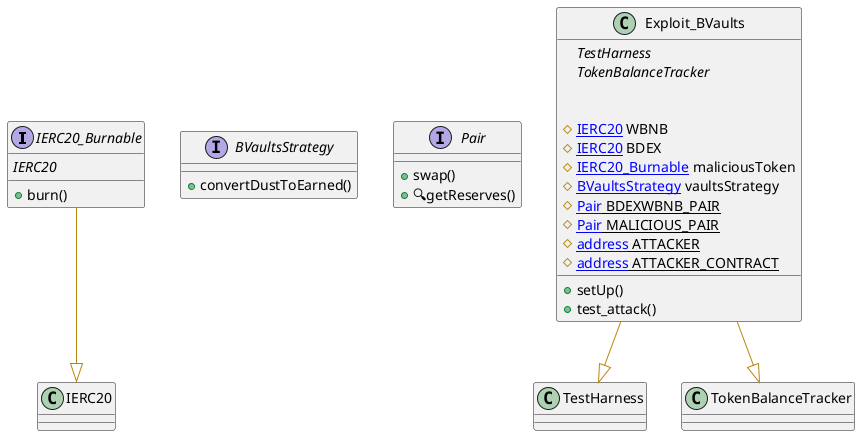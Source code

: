 @startuml


interface IERC20_Burnable {
    ' -- inheritance --
	{abstract}IERC20

    ' -- usingFor --

    ' -- vars --

    ' -- methods --
	+burn()

}


interface BVaultsStrategy {
    ' -- inheritance --

    ' -- usingFor --

    ' -- vars --

    ' -- methods --
	+convertDustToEarned()

}


interface Pair {
    ' -- inheritance --

    ' -- usingFor --

    ' -- vars --

    ' -- methods --
	+swap()
	+🔍getReserves()

}


class Exploit_BVaults {
    ' -- inheritance --
	{abstract}TestHarness
	{abstract}TokenBalanceTracker

    ' -- usingFor --

    ' -- vars --
	#[[IERC20]] WBNB
	#[[IERC20]] BDEX
	#[[IERC20_Burnable]] maliciousToken
	#[[BVaultsStrategy]] vaultsStrategy
	#{static}[[Pair]] BDEXWBNB_PAIR
	#{static}[[Pair]] MALICIOUS_PAIR
	#{static}[[address]] ATTACKER
	#{static}[[address]] ATTACKER_CONTRACT

    ' -- methods --
	+setUp()
	+test_attack()

}
' -- inheritance / usingFor --
IERC20_Burnable --[#DarkGoldenRod]|> IERC20
Exploit_BVaults --[#DarkGoldenRod]|> TestHarness
Exploit_BVaults --[#DarkGoldenRod]|> TokenBalanceTracker

@enduml